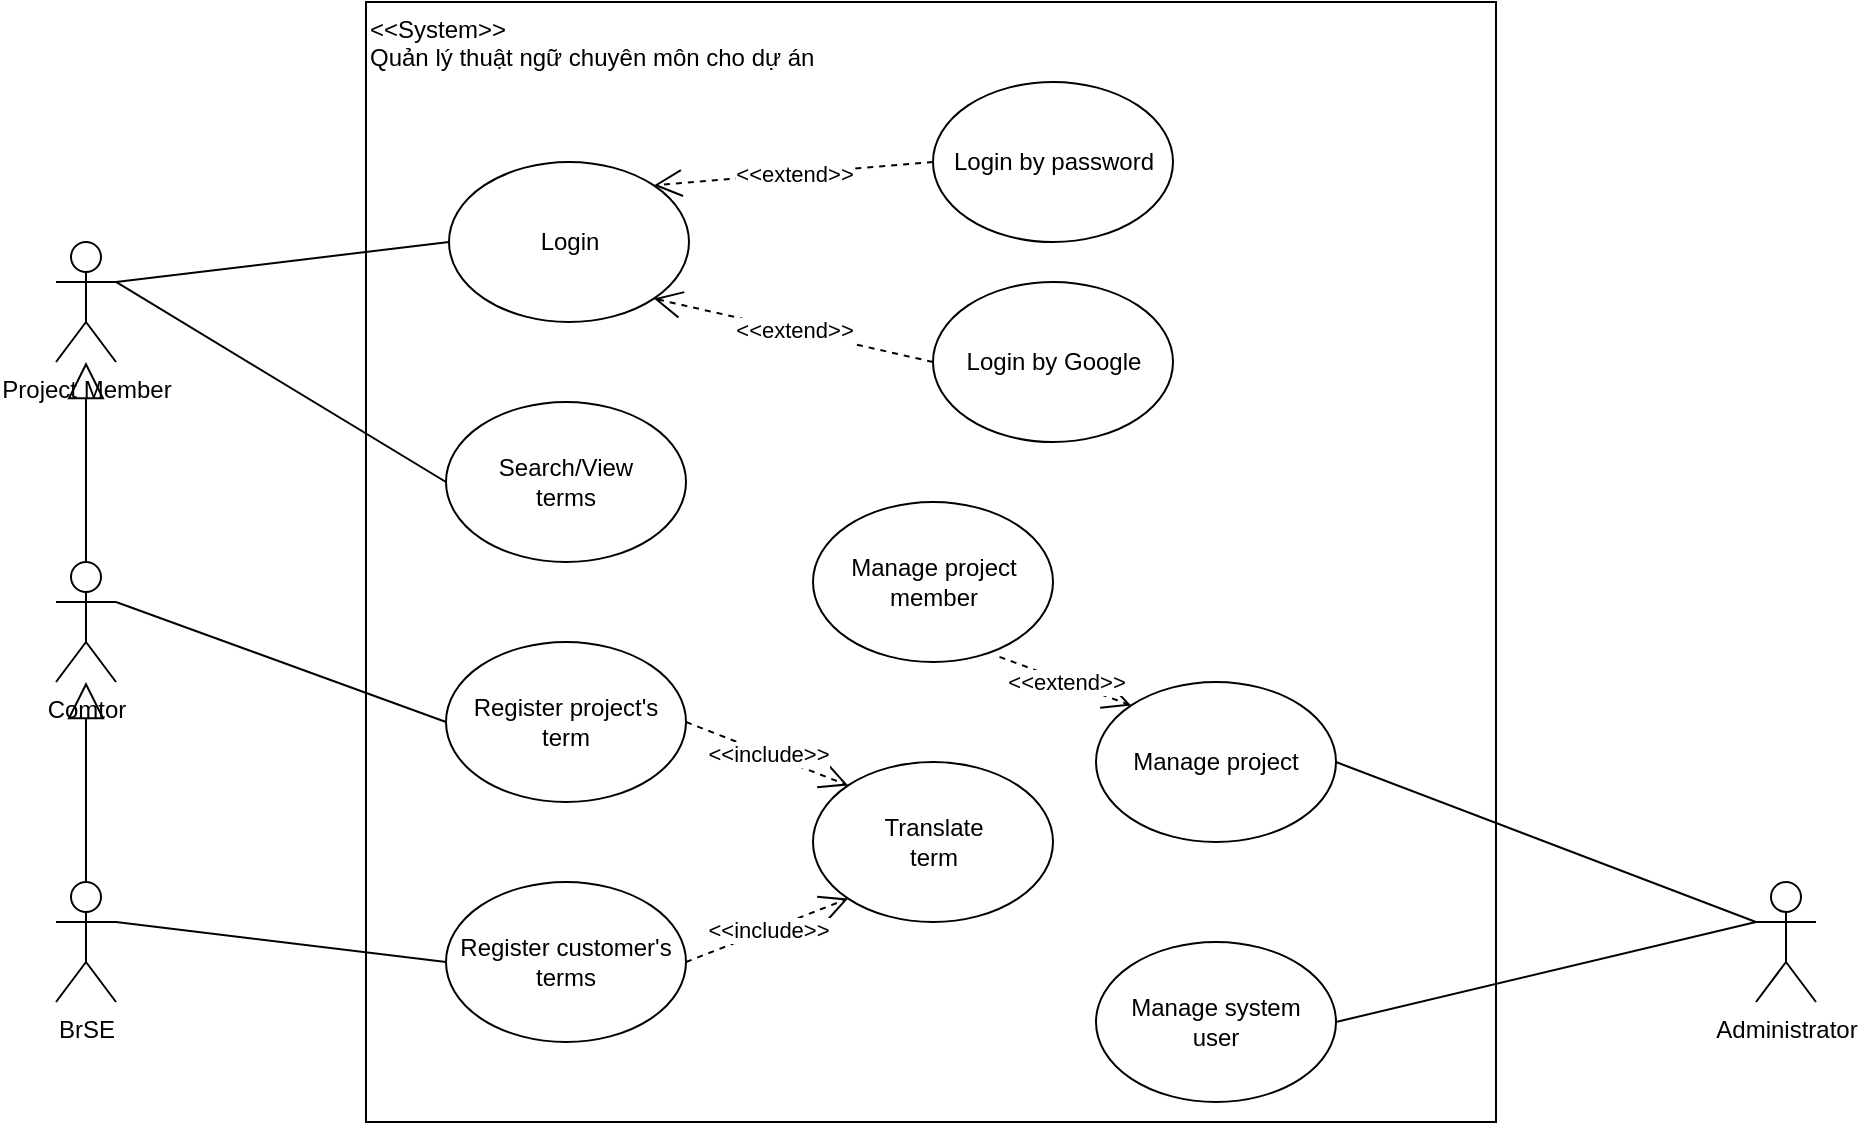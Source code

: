 <mxfile version="12.3.2" type="device" pages="1"><diagram id="f0PfhQscQSyTae9pBjyU" name="ProjectTerm"><mxGraphModel dx="2031" dy="1174" grid="1" gridSize="10" guides="1" tooltips="1" connect="1" arrows="1" fold="1" page="1" pageScale="1" pageWidth="1169" pageHeight="827" math="0" shadow="0"><root><mxCell id="0"/><mxCell id="1" parent="0"/><mxCell id="MeWIWdmQFD3TKgyGIhJM-1" value="Project Member" style="shape=umlActor;verticalLabelPosition=bottom;labelBackgroundColor=#ffffff;verticalAlign=top;html=1;outlineConnect=0;" vertex="1" parent="1"><mxGeometry x="40" y="160" width="30" height="60" as="geometry"/></mxCell><mxCell id="MeWIWdmQFD3TKgyGIhJM-2" value="BrSE" style="shape=umlActor;verticalLabelPosition=bottom;labelBackgroundColor=#ffffff;verticalAlign=top;html=1;outlineConnect=0;" vertex="1" parent="1"><mxGeometry x="40" y="480" width="30" height="60" as="geometry"/></mxCell><mxCell id="MeWIWdmQFD3TKgyGIhJM-3" value="Comtor" style="shape=umlActor;verticalLabelPosition=bottom;labelBackgroundColor=#ffffff;verticalAlign=top;html=1;outlineConnect=0;" vertex="1" parent="1"><mxGeometry x="40" y="320" width="30" height="60" as="geometry"/></mxCell><mxCell id="MeWIWdmQFD3TKgyGIhJM-4" value="&amp;lt;&amp;lt;System&amp;gt;&amp;gt;&lt;br&gt;Quản lý thuật ngữ chuyên môn cho dự án" style="rounded=0;whiteSpace=wrap;html=1;verticalAlign=top;align=left;" vertex="1" parent="1"><mxGeometry x="195" y="40" width="565" height="560" as="geometry"/></mxCell><mxCell id="MeWIWdmQFD3TKgyGIhJM-5" value="Login" style="ellipse;whiteSpace=wrap;html=1;align=center;" vertex="1" parent="1"><mxGeometry x="236.5" y="120" width="120" height="80" as="geometry"/></mxCell><mxCell id="MeWIWdmQFD3TKgyGIhJM-6" value="Administrator" style="shape=umlActor;verticalLabelPosition=bottom;labelBackgroundColor=#ffffff;verticalAlign=top;html=1;outlineConnect=0;" vertex="1" parent="1"><mxGeometry x="890" y="480" width="30" height="60" as="geometry"/></mxCell><mxCell id="MeWIWdmQFD3TKgyGIhJM-7" value="Login by password" style="ellipse;whiteSpace=wrap;html=1;align=center;" vertex="1" parent="1"><mxGeometry x="478.5" y="80" width="120" height="80" as="geometry"/></mxCell><mxCell id="MeWIWdmQFD3TKgyGIhJM-8" value="Login by Google" style="ellipse;whiteSpace=wrap;html=1;align=center;" vertex="1" parent="1"><mxGeometry x="478.5" y="180" width="120" height="80" as="geometry"/></mxCell><mxCell id="MeWIWdmQFD3TKgyGIhJM-9" value="&amp;lt;&amp;lt;extend&amp;gt;&amp;gt;" style="endArrow=open;endSize=12;dashed=1;html=1;exitX=0;exitY=0.5;exitDx=0;exitDy=0;entryX=1;entryY=0;entryDx=0;entryDy=0;" edge="1" parent="1" source="MeWIWdmQFD3TKgyGIhJM-7" target="MeWIWdmQFD3TKgyGIhJM-5"><mxGeometry width="160" relative="1" as="geometry"><mxPoint x="75" y="620" as="sourcePoint"/><mxPoint x="235" y="620" as="targetPoint"/></mxGeometry></mxCell><mxCell id="MeWIWdmQFD3TKgyGIhJM-10" value="&amp;lt;&amp;lt;extend&amp;gt;&amp;gt;" style="endArrow=open;endSize=12;dashed=1;html=1;exitX=0;exitY=0.5;exitDx=0;exitDy=0;entryX=1;entryY=1;entryDx=0;entryDy=0;" edge="1" parent="1" source="MeWIWdmQFD3TKgyGIhJM-8" target="MeWIWdmQFD3TKgyGIhJM-5"><mxGeometry width="160" relative="1" as="geometry"><mxPoint x="485.0" y="130" as="sourcePoint"/><mxPoint x="365" y="160" as="targetPoint"/></mxGeometry></mxCell><mxCell id="MeWIWdmQFD3TKgyGIhJM-11" value="Search/View&lt;br&gt;terms" style="ellipse;whiteSpace=wrap;html=1;align=center;" vertex="1" parent="1"><mxGeometry x="235" y="240" width="120" height="80" as="geometry"/></mxCell><mxCell id="MeWIWdmQFD3TKgyGIhJM-12" value="Register customer's&lt;br&gt;terms" style="ellipse;whiteSpace=wrap;html=1;align=center;" vertex="1" parent="1"><mxGeometry x="235" y="480" width="120" height="80" as="geometry"/></mxCell><mxCell id="MeWIWdmQFD3TKgyGIhJM-13" value="Register project's&lt;br&gt;term" style="ellipse;whiteSpace=wrap;html=1;align=center;" vertex="1" parent="1"><mxGeometry x="235" y="360" width="120" height="80" as="geometry"/></mxCell><mxCell id="MeWIWdmQFD3TKgyGIhJM-18" value="" style="endArrow=none;html=1;entryX=0;entryY=0.5;entryDx=0;entryDy=0;exitX=1;exitY=0.333;exitDx=0;exitDy=0;exitPerimeter=0;" edge="1" parent="1" source="MeWIWdmQFD3TKgyGIhJM-1" target="MeWIWdmQFD3TKgyGIhJM-5"><mxGeometry width="50" height="50" relative="1" as="geometry"><mxPoint x="35" y="670" as="sourcePoint"/><mxPoint x="85" y="620" as="targetPoint"/></mxGeometry></mxCell><mxCell id="MeWIWdmQFD3TKgyGIhJM-19" value="" style="endArrow=none;html=1;entryX=0;entryY=0.5;entryDx=0;entryDy=0;exitX=1;exitY=0.333;exitDx=0;exitDy=0;exitPerimeter=0;" edge="1" parent="1" source="MeWIWdmQFD3TKgyGIhJM-1" target="MeWIWdmQFD3TKgyGIhJM-11"><mxGeometry width="50" height="50" relative="1" as="geometry"><mxPoint x="80" y="190" as="sourcePoint"/><mxPoint x="246.5" y="170" as="targetPoint"/></mxGeometry></mxCell><mxCell id="MeWIWdmQFD3TKgyGIhJM-20" value="" style="endArrow=block;endSize=16;endFill=0;html=1;exitX=0.5;exitY=0;exitDx=0;exitDy=0;exitPerimeter=0;" edge="1" parent="1" source="MeWIWdmQFD3TKgyGIhJM-3" target="MeWIWdmQFD3TKgyGIhJM-1"><mxGeometry width="160" relative="1" as="geometry"><mxPoint x="35" y="620" as="sourcePoint"/><mxPoint x="-25" y="270" as="targetPoint"/></mxGeometry></mxCell><mxCell id="MeWIWdmQFD3TKgyGIhJM-21" value="" style="endArrow=block;endSize=16;endFill=0;html=1;exitX=0.5;exitY=0;exitDx=0;exitDy=0;exitPerimeter=0;" edge="1" parent="1" source="MeWIWdmQFD3TKgyGIhJM-2" target="MeWIWdmQFD3TKgyGIhJM-3"><mxGeometry width="160" relative="1" as="geometry"><mxPoint x="65" y="330" as="sourcePoint"/><mxPoint x="35" y="420" as="targetPoint"/></mxGeometry></mxCell><mxCell id="MeWIWdmQFD3TKgyGIhJM-22" value="" style="endArrow=none;html=1;entryX=0;entryY=0.5;entryDx=0;entryDy=0;exitX=1;exitY=0.333;exitDx=0;exitDy=0;exitPerimeter=0;" edge="1" parent="1" source="MeWIWdmQFD3TKgyGIhJM-3" target="MeWIWdmQFD3TKgyGIhJM-13"><mxGeometry width="50" height="50" relative="1" as="geometry"><mxPoint x="80" y="190" as="sourcePoint"/><mxPoint x="245" y="290" as="targetPoint"/></mxGeometry></mxCell><mxCell id="MeWIWdmQFD3TKgyGIhJM-23" value="" style="endArrow=none;html=1;entryX=0;entryY=0.5;entryDx=0;entryDy=0;exitX=1;exitY=0.333;exitDx=0;exitDy=0;exitPerimeter=0;" edge="1" parent="1" source="MeWIWdmQFD3TKgyGIhJM-2" target="MeWIWdmQFD3TKgyGIhJM-12"><mxGeometry width="50" height="50" relative="1" as="geometry"><mxPoint x="90" y="200" as="sourcePoint"/><mxPoint x="255" y="300" as="targetPoint"/></mxGeometry></mxCell><mxCell id="MeWIWdmQFD3TKgyGIhJM-24" value="Manage project&lt;br&gt;member" style="ellipse;whiteSpace=wrap;html=1;align=center;" vertex="1" parent="1"><mxGeometry x="418.5" y="290" width="120" height="80" as="geometry"/></mxCell><mxCell id="MeWIWdmQFD3TKgyGIhJM-25" value="Manage project" style="ellipse;whiteSpace=wrap;html=1;align=center;" vertex="1" parent="1"><mxGeometry x="560" y="380" width="120" height="80" as="geometry"/></mxCell><mxCell id="MeWIWdmQFD3TKgyGIhJM-26" value="Manage system&lt;br&gt;user" style="ellipse;whiteSpace=wrap;html=1;align=center;" vertex="1" parent="1"><mxGeometry x="560" y="510" width="120" height="80" as="geometry"/></mxCell><mxCell id="MeWIWdmQFD3TKgyGIhJM-27" value="" style="endArrow=none;html=1;entryX=0;entryY=0.333;entryDx=0;entryDy=0;exitX=1;exitY=0.5;exitDx=0;exitDy=0;entryPerimeter=0;" edge="1" parent="1" source="MeWIWdmQFD3TKgyGIhJM-25" target="MeWIWdmQFD3TKgyGIhJM-6"><mxGeometry width="50" height="50" relative="1" as="geometry"><mxPoint x="80" y="350" as="sourcePoint"/><mxPoint x="245" y="410" as="targetPoint"/></mxGeometry></mxCell><mxCell id="MeWIWdmQFD3TKgyGIhJM-28" value="" style="endArrow=none;html=1;entryX=0;entryY=0.333;entryDx=0;entryDy=0;exitX=1;exitY=0.5;exitDx=0;exitDy=0;entryPerimeter=0;" edge="1" parent="1" source="MeWIWdmQFD3TKgyGIhJM-26" target="MeWIWdmQFD3TKgyGIhJM-6"><mxGeometry width="50" height="50" relative="1" as="geometry"><mxPoint x="90" y="360" as="sourcePoint"/><mxPoint x="255" y="420" as="targetPoint"/></mxGeometry></mxCell><mxCell id="MeWIWdmQFD3TKgyGIhJM-30" value="&amp;lt;&amp;lt;extend&amp;gt;&amp;gt;" style="endArrow=open;endSize=12;dashed=1;html=1;exitX=0.777;exitY=0.968;exitDx=0;exitDy=0;entryX=0;entryY=0;entryDx=0;entryDy=0;exitPerimeter=0;" edge="1" parent="1" source="MeWIWdmQFD3TKgyGIhJM-24" target="MeWIWdmQFD3TKgyGIhJM-25"><mxGeometry width="160" relative="1" as="geometry"><mxPoint x="488.5" y="230" as="sourcePoint"/><mxPoint x="348.926" y="198.284" as="targetPoint"/></mxGeometry></mxCell><mxCell id="MeWIWdmQFD3TKgyGIhJM-31" value="Translate&lt;br&gt;term" style="ellipse;whiteSpace=wrap;html=1;align=center;" vertex="1" parent="1"><mxGeometry x="418.5" y="420" width="120" height="80" as="geometry"/></mxCell><mxCell id="MeWIWdmQFD3TKgyGIhJM-32" value="&amp;lt;&amp;lt;include&amp;gt;&amp;gt;" style="endArrow=open;endSize=12;dashed=1;html=1;exitX=1;exitY=0.5;exitDx=0;exitDy=0;entryX=0;entryY=0;entryDx=0;entryDy=0;" edge="1" parent="1" source="MeWIWdmQFD3TKgyGIhJM-13" target="MeWIWdmQFD3TKgyGIhJM-31"><mxGeometry width="160" relative="1" as="geometry"><mxPoint x="488.5" y="130" as="sourcePoint"/><mxPoint x="348.926" y="141.716" as="targetPoint"/></mxGeometry></mxCell><mxCell id="MeWIWdmQFD3TKgyGIhJM-33" value="&amp;lt;&amp;lt;include&amp;gt;&amp;gt;" style="endArrow=open;endSize=12;dashed=1;html=1;exitX=1;exitY=0.5;exitDx=0;exitDy=0;entryX=0;entryY=1;entryDx=0;entryDy=0;" edge="1" parent="1" source="MeWIWdmQFD3TKgyGIhJM-12" target="MeWIWdmQFD3TKgyGIhJM-31"><mxGeometry width="160" relative="1" as="geometry"><mxPoint x="365" y="410" as="sourcePoint"/><mxPoint x="410" y="490" as="targetPoint"/></mxGeometry></mxCell></root></mxGraphModel></diagram></mxfile>